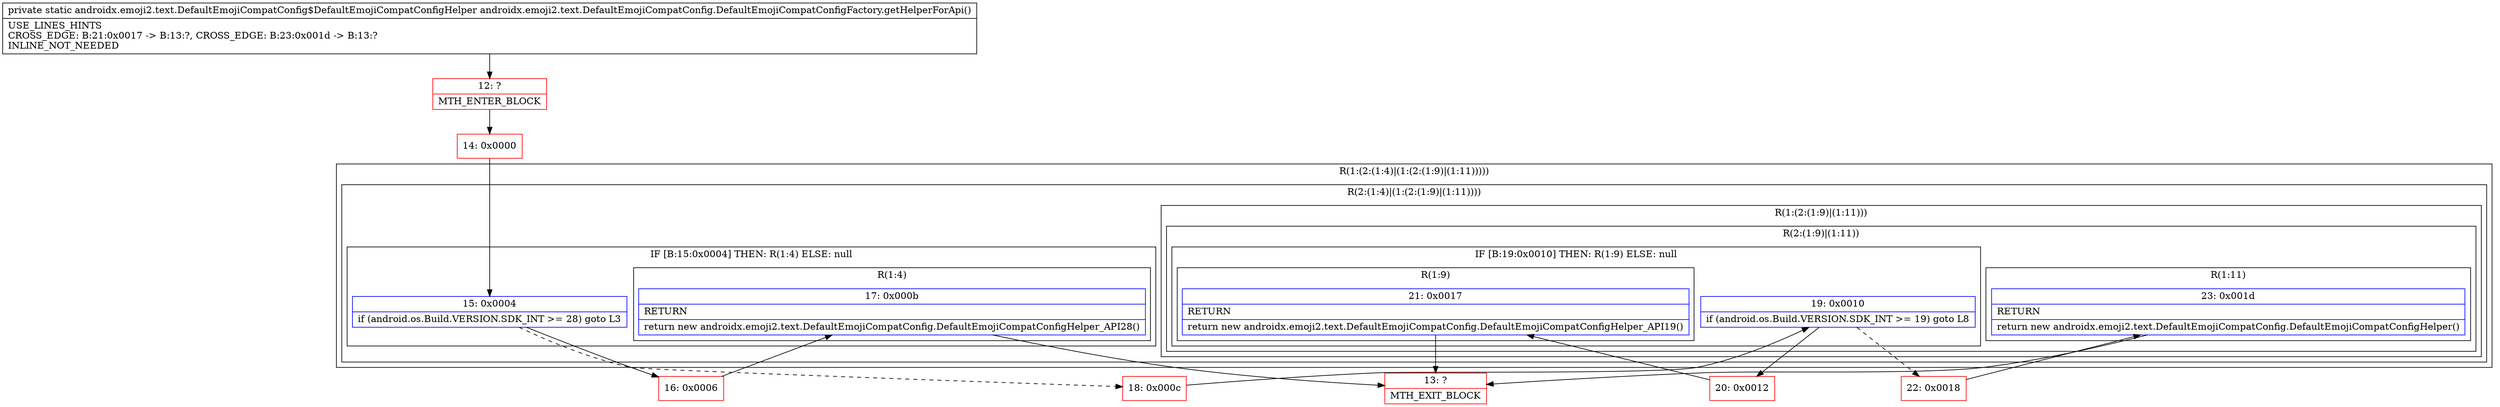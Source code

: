 digraph "CFG forandroidx.emoji2.text.DefaultEmojiCompatConfig.DefaultEmojiCompatConfigFactory.getHelperForApi()Landroidx\/emoji2\/text\/DefaultEmojiCompatConfig$DefaultEmojiCompatConfigHelper;" {
subgraph cluster_Region_779444665 {
label = "R(1:(2:(1:4)|(1:(2:(1:9)|(1:11)))))";
node [shape=record,color=blue];
subgraph cluster_Region_821208552 {
label = "R(2:(1:4)|(1:(2:(1:9)|(1:11))))";
node [shape=record,color=blue];
subgraph cluster_IfRegion_2019412322 {
label = "IF [B:15:0x0004] THEN: R(1:4) ELSE: null";
node [shape=record,color=blue];
Node_15 [shape=record,label="{15\:\ 0x0004|if (android.os.Build.VERSION.SDK_INT \>= 28) goto L3\l}"];
subgraph cluster_Region_1450932824 {
label = "R(1:4)";
node [shape=record,color=blue];
Node_17 [shape=record,label="{17\:\ 0x000b|RETURN\l|return new androidx.emoji2.text.DefaultEmojiCompatConfig.DefaultEmojiCompatConfigHelper_API28()\l}"];
}
}
subgraph cluster_Region_1392947591 {
label = "R(1:(2:(1:9)|(1:11)))";
node [shape=record,color=blue];
subgraph cluster_Region_1988006890 {
label = "R(2:(1:9)|(1:11))";
node [shape=record,color=blue];
subgraph cluster_IfRegion_1627280030 {
label = "IF [B:19:0x0010] THEN: R(1:9) ELSE: null";
node [shape=record,color=blue];
Node_19 [shape=record,label="{19\:\ 0x0010|if (android.os.Build.VERSION.SDK_INT \>= 19) goto L8\l}"];
subgraph cluster_Region_1834638691 {
label = "R(1:9)";
node [shape=record,color=blue];
Node_21 [shape=record,label="{21\:\ 0x0017|RETURN\l|return new androidx.emoji2.text.DefaultEmojiCompatConfig.DefaultEmojiCompatConfigHelper_API19()\l}"];
}
}
subgraph cluster_Region_188105670 {
label = "R(1:11)";
node [shape=record,color=blue];
Node_23 [shape=record,label="{23\:\ 0x001d|RETURN\l|return new androidx.emoji2.text.DefaultEmojiCompatConfig.DefaultEmojiCompatConfigHelper()\l}"];
}
}
}
}
}
Node_12 [shape=record,color=red,label="{12\:\ ?|MTH_ENTER_BLOCK\l}"];
Node_14 [shape=record,color=red,label="{14\:\ 0x0000}"];
Node_16 [shape=record,color=red,label="{16\:\ 0x0006}"];
Node_13 [shape=record,color=red,label="{13\:\ ?|MTH_EXIT_BLOCK\l}"];
Node_18 [shape=record,color=red,label="{18\:\ 0x000c}"];
Node_20 [shape=record,color=red,label="{20\:\ 0x0012}"];
Node_22 [shape=record,color=red,label="{22\:\ 0x0018}"];
MethodNode[shape=record,label="{private static androidx.emoji2.text.DefaultEmojiCompatConfig$DefaultEmojiCompatConfigHelper androidx.emoji2.text.DefaultEmojiCompatConfig.DefaultEmojiCompatConfigFactory.getHelperForApi()  | USE_LINES_HINTS\lCROSS_EDGE: B:21:0x0017 \-\> B:13:?, CROSS_EDGE: B:23:0x001d \-\> B:13:?\lINLINE_NOT_NEEDED\l}"];
MethodNode -> Node_12;Node_15 -> Node_16;
Node_15 -> Node_18[style=dashed];
Node_17 -> Node_13;
Node_19 -> Node_20;
Node_19 -> Node_22[style=dashed];
Node_21 -> Node_13;
Node_23 -> Node_13;
Node_12 -> Node_14;
Node_14 -> Node_15;
Node_16 -> Node_17;
Node_18 -> Node_19;
Node_20 -> Node_21;
Node_22 -> Node_23;
}

